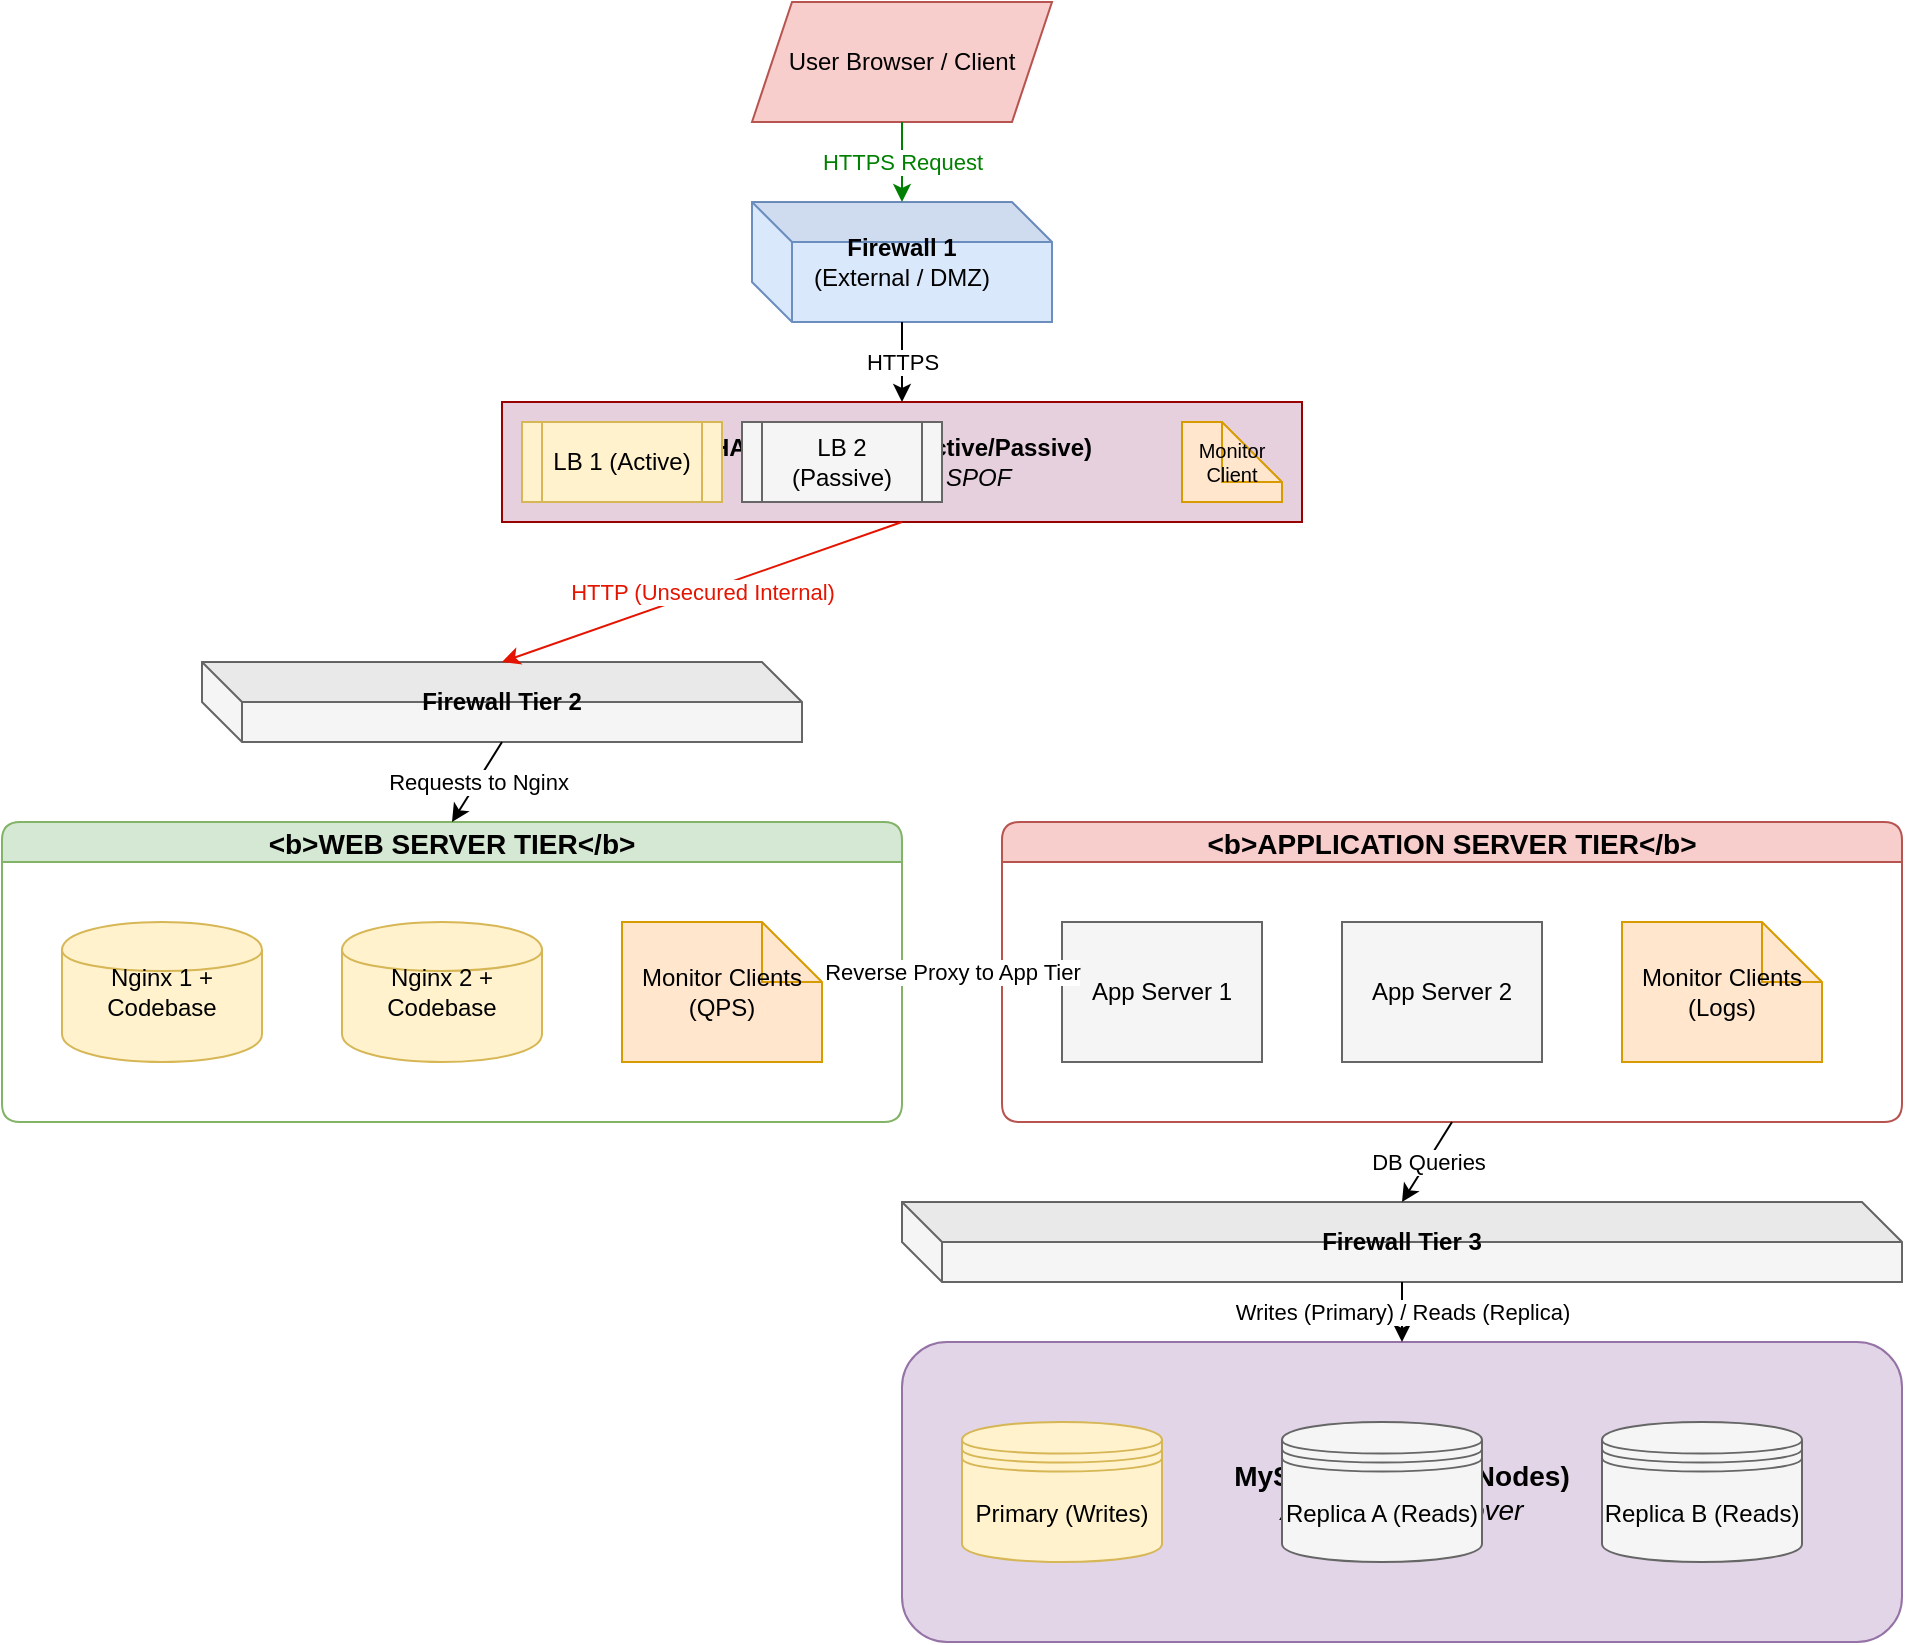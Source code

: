 <mxfile version="28.2.5">
  <diagram id="ScalableWebStack_ID" name="WebStack-3">
    <mxGraphModel dx="1800" dy="900" grid="1" gridSize="10" guides="1" tooltips="1" connect="1" arrows="1" fold="1" page="1" pageScale="1" pageWidth="1200" pageHeight="900" math="0" shadow="0">
      <root>
        <mxCell id="0" />
        <mxCell id="1" parent="0" />

        <mxCell id="Client3" value="User Browser / Client" style="shape=parallelogram;perimeter=parallelogramPerimeter;whiteSpace=wrap;html=1;fixedSize=1;fillColor=#f8cecc;strokeColor=#b85450;" vertex="1" parent="1">
          <mxGeometry x="525" y="50" width="150" height="60" as="geometry" />
        </mxCell>

        <mxCell id="Firewall1_3" value="&lt;b&gt;Firewall 1&lt;/b&gt;&lt;br&gt;(External / DMZ)" style="shape=cube;whiteSpace=wrap;html=1;boundedLbl=0;backgroundOutline=1;darkOpacity=0.05;fillColor=#dae8fc;strokeColor=#6c8ebf;" vertex="1" parent="1">
          <mxGeometry x="525" y="150" width="150" height="60" as="geometry" />
        </mxCell>

        <mxCell id="LoadBalancer3" value="&lt;b&gt;HAproxy Cluster (Active/Passive)&lt;/b&gt;&lt;br&gt;&lt;i&gt;Eliminates LB SPOF&lt;/i&gt;" style="shape=rect;whiteSpace=wrap;html=1;fillColor=#e6d0de;strokeColor=#990000;fontColor=#000000;" vertex="1" parent="1">
          <mxGeometry x="400" y="250" width="400" height="60" as="geometry" />
        </mxCell>
        <mxCell id="LB1" value="LB 1 (Active)" style="shape=process;whiteSpace=wrap;html=1;fillColor=#fff2cc;strokeColor=#d6b655;" vertex="1" parent="LoadBalancer3">
          <mxGeometry x="10" y="10" width="100" height="40" as="geometry" />
        </mxCell>
        <mxCell id="LB2" value="LB 2 (Passive)" style="shape=process;whiteSpace=wrap;html=1;fillColor=#f5f5f5;strokeColor=#666666;" vertex="1" parent="LoadBalancer3">
          <mxGeometry x="120" y="10" width="100" height="40" as="geometry" />
        </mxCell>
        <mxCell id="MonitorLB3" value="Monitor Client" style="shape=note;whiteSpace=wrap;html=1;fillColor=#ffe6cc;strokeColor=#d79b00;fontSize=10;" vertex="1" parent="LoadBalancer3">
          <mxGeometry x="340" y="10" width="50" height="40" as="geometry" />
        </mxCell>


        <mxCell id="FirewallTier2" value="&lt;b&gt;Firewall Tier 2&lt;/b&gt;" style="shape=cube;whiteSpace=wrap;html=1;boundedLbl=0;backgroundOutline=1;darkOpacity=0.05;fillColor=#f5f5f5;strokeColor=#666666;" vertex="1" parent="1">
          <mxGeometry x="250" y="380" width="300" height="40" as="geometry" />
        </mxCell>

        <mxCell id="WebTier" value="&lt;b&gt;WEB SERVER TIER&lt;/b&gt;" style="swimlane;startSize=20;fillColor=#d5e8d4;strokeColor=#82b366;rounded=1;fontSize=14;" vertex="1" parent="1">
          <mxGeometry x="150" y="460" width="450" height="150" as="geometry" />
        </mxCell>
        <mxCell id="Web1" value="Nginx 1 + Codebase" style="shape=cylinder;whiteSpace=wrap;html=1;fillColor=#fff2cc;strokeColor=#d6b655;" vertex="1" parent="WebTier">
          <mxGeometry x="30" y="50" width="100" height="70" as="geometry" />
        </mxCell>
        <mxCell id="Web2" value="Nginx 2 + Codebase" style="shape=cylinder;whiteSpace=wrap;html=1;fillColor=#fff2cc;strokeColor=#d6b655;" vertex="1" parent="WebTier">
          <mxGeometry x="170" y="50" width="100" height="70" as="geometry" />
        </mxCell>
        <mxCell id="WebMonitor" value="Monitor Clients (QPS)" style="shape=note;whiteSpace=wrap;html=1;fillColor=#ffe6cc;strokeColor=#d79b00;" vertex="1" parent="WebTier">
          <mxGeometry x="310" y="50" width="100" height="70" as="geometry" />
        </mxCell>

        <mxCell id="AppTier" value="&lt;b&gt;APPLICATION SERVER TIER&lt;/b&gt;" style="swimlane;startSize=20;fillColor=#f8cecc;strokeColor=#b85450;rounded=1;fontSize=14;" vertex="1" parent="1">
          <mxGeometry x="650" y="460" width="450" height="150" as="geometry" />
        </mxCell>
        <mxCell id="App1_3" value="App Server 1" style="shape=box;whiteSpace=wrap;html=1;fillColor=#f5f5f5;strokeColor=#666666;" vertex="1" parent="AppTier">
          <mxGeometry x="30" y="50" width="100" height="70" as="geometry" />
        </mxCell>
        <mxCell id="App2_3" value="App Server 2" style="shape=box;whiteSpace=wrap;html=1;fillColor=#f5f5f5;strokeColor=#666666;" vertex="1" parent="AppTier">
          <mxGeometry x="170" y="50" width="100" height="70" as="geometry" />
        </mxCell>
        <mxCell id="AppMonitor" value="Monitor Clients (Logs)" style="shape=note;whiteSpace=wrap;html=1;fillColor=#ffe6cc;strokeColor=#d79b00;" vertex="1" parent="AppTier">
          <mxGeometry x="310" y="50" width="100" height="70" as="geometry" />
        </mxCell>
        
        <mxCell id="FirewallTier3" value="&lt;b&gt;Firewall Tier 3&lt;/b&gt;" style="shape=cube;whiteSpace=wrap;html=1;boundedLbl=0;backgroundOutline=1;darkOpacity=0.05;fillColor=#f5f5f5;strokeColor=#666666;" vertex="1" parent="1">
          <mxGeometry x="600" y="650" width="500" height="40" as="geometry" />
        </mxCell>

        <mxCell id="DBCluster3" value="&lt;b&gt;MySQL Cluster (3 Nodes)&lt;/b&gt;&lt;br&gt;&lt;i&gt;Automated Failover&lt;/i&gt;" style="rounded=1;whiteSpace=wrap;html=1;fillColor=#e1d5e7;strokeColor=#9673a6;fontSize=14;" vertex="1" parent="1">
          <mxGeometry x="600" y="720" width="500" height="150" as="geometry" />
        </mxCell>
        <mxCell id="DBPrimary3" value="Primary (Writes)" style="shape=datastore;whiteSpace=wrap;html=1;fillColor=#fff2cc;strokeColor=#d6b655;" vertex="1" parent="DBCluster3">
          <mxGeometry x="30" y="40" width="100" height="70" as="geometry" />
        </mxCell>
        <mxCell id="DBReplica3A" value="Replica A (Reads)" style="shape=datastore;whiteSpace=wrap;html=1;fillColor=#f5f5f5;strokeColor=#666666;" vertex="1" parent="DBCluster3">
          <mxGeometry x="190" y="40" width="100" height="70" as="geometry" />
        </mxCell>
        <mxCell id="DBReplica3B" value="Replica B (Reads)" style="shape=datastore;whiteSpace=wrap;html=1;fillColor=#f5f5f5;strokeColor=#666666;" vertex="1" parent="DBCluster3">
          <mxGeometry x="350" y="40" width="100" height="70" as="geometry" />
        </mxCell>

        <mxCell id="FlowA3" value="HTTPS Request" style="endArrow=classic;html=1;rounded=0;exitX=0.5;exitY=1;entryX=0.5;entryY=0;strokeColor=#008000;fontColor=#008000;" edge="1" parent="1" source="Client3" target="Firewall1_3">
          <mxGeometry width="50" height="50" relative="1" as="geometry">
            <mxPoint x="600" y="110" as="sourcePoint" />
            <mxPoint x="600" y="150" as="targetPoint" />
          </mxGeometry>
        </mxCell>

        <mxCell id="FlowB3" value="HTTPS" style="endArrow=classic;html=1;rounded=0;exitX=0.5;exitY=1;entryX=0.5;entryY=0;" edge="1" parent="1" source="Firewall1_3" target="LoadBalancer3">
          <mxGeometry width="50" height="50" relative="1" as="geometry">
            <mxPoint x="600" y="210" as="sourcePoint" />
            <mxPoint x="600" y="250" as="targetPoint" />
          </mxGeometry>
        </mxCell>

        <mxCell id="FlowC3" value="HTTP (Unsecured Internal)" style="endArrow=classic;html=1;rounded=0;exitX=0.5;exitY=1;entryX=0.5;entryY=0;strokeColor=#e51400;fontColor=#e51400;" edge="1" parent="1" source="LoadBalancer3" target="FirewallTier2">
          <mxGeometry width="50" height="50" relative="1" as="geometry">
            <mxPoint x="600" y="310" as="sourcePoint" />
            <mxPoint x="400" y="380" as="targetPoint" />
          </mxGeometry>
        </mxCell>

        <mxCell id="FlowD3" value="Requests to Nginx" style="endArrow=classic;html=1;rounded=0;exitX=0.5;exitY=1;entryX=0.5;entryY=0;" edge="1" parent="1" source="FirewallTier2" target="WebTier">
          <mxGeometry width="50" height="50" relative="1" as="geometry">
            <mxPoint x="400" y="420" as="sourcePoint" />
            <mxPoint x="375" y="460" as="targetPoint" />
          </mxGeometry>
        </mxCell>

        <mxCell id="FlowE3" value="Reverse Proxy to App Tier" style="endArrow=classic;html=1;rounded=0;exitX=1;exitY=0.5;entryX=0;entryY=0.5;" edge="1" parent="1" source="WebTier" target="AppTier">
          <mxGeometry width="50" height="50" relative="1" as="geometry">
            <mxPoint x="600" y="535" as="sourcePoint" />
            <mxPoint x="650" y="535" as="targetPoint" />
          </mxGeometry>
        </mxCell>
        
        <mxCell id="FlowF3" value="DB Queries" style="endArrow=classic;html=1;rounded=0;exitX=0.5;exitY=1;entryX=0.5;entryY=0;" edge="1" parent="1" source="AppTier" target="FirewallTier3">
          <mxGeometry width="50" height="50" relative="1" as="geometry">
            <mxPoint x="875" y="610" as="sourcePoint" />
            <mxPoint x="850" y="650" as="targetPoint" />
          </mxGeometry>
        </mxCell>
        
        <mxCell id="FlowG3" value="Writes (Primary) / Reads (Replica)" style="endArrow=classic;html=1;rounded=0;exitX=0.5;exitY=1;entryX=0.5;entryY=0;" edge="1" parent="1" source="FirewallTier3" target="DBCluster3">
          <mxGeometry width="50" height="50" relative="1" as="geometry">
            <mxPoint x="850" y="690" as="sourcePoint" />
            <mxPoint x="850" y="720" as="targetPoint" />
          </mxGeometry>
        </mxCell>

      </root>
    </mxGraphModel>
  </diagram>
</mxfile>
